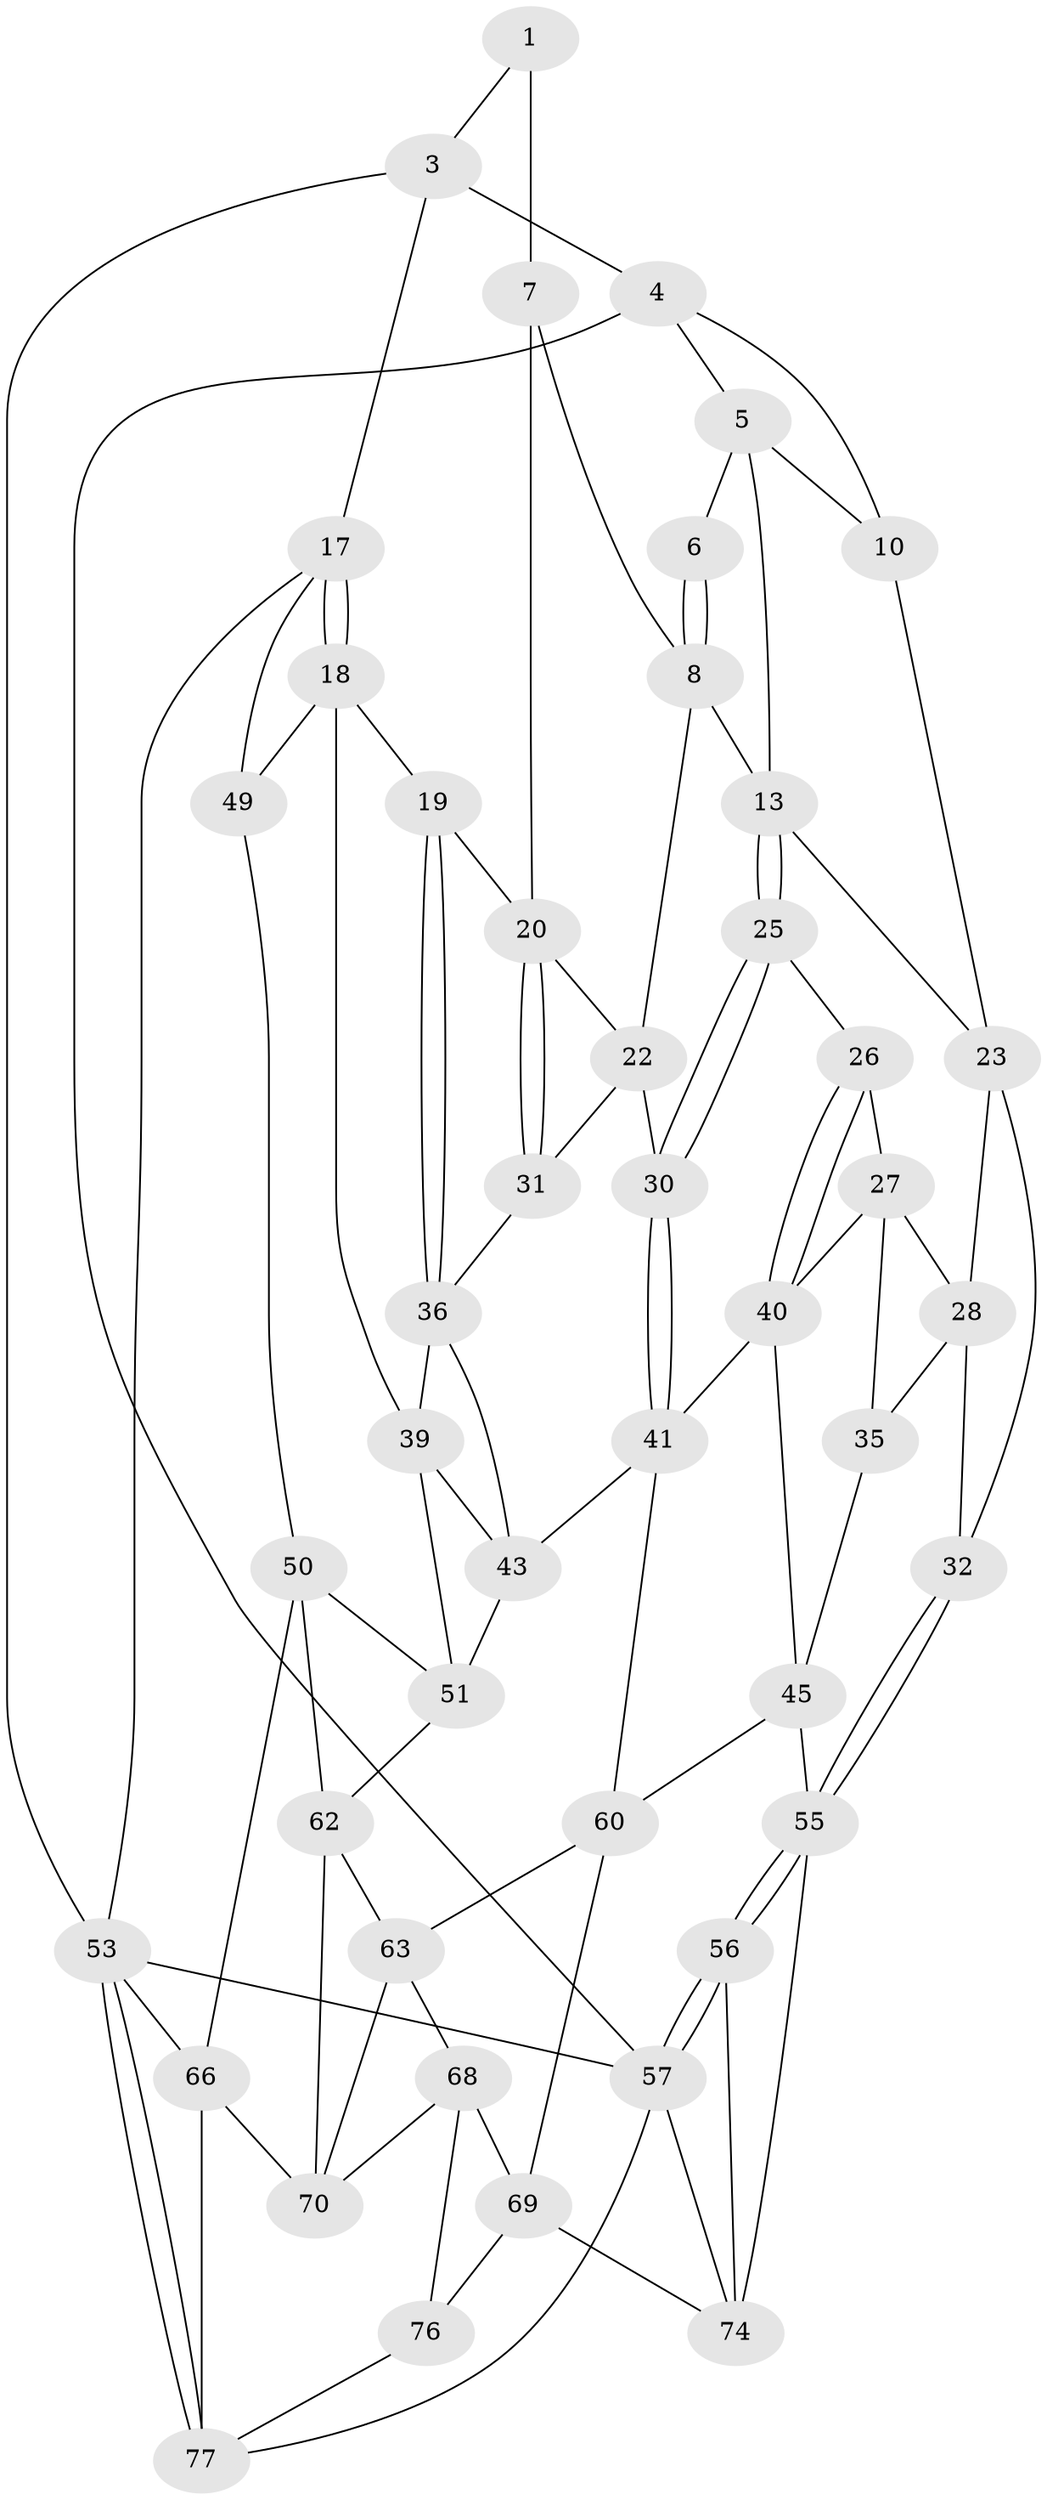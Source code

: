 // Generated by graph-tools (version 1.1) at 2025/52/02/27/25 19:52:35]
// undirected, 46 vertices, 97 edges
graph export_dot {
graph [start="1"]
  node [color=gray90,style=filled];
  1 [pos="+0.49698560201670516+0.0637848763026423",super="+2"];
  3 [pos="+0.8659970844582677+0",super="+16"];
  4 [pos="+0.2324763176441666+0",super="+11"];
  5 [pos="+0.28635005792922147+0",super="+9"];
  6 [pos="+0.3632433697765403+0.050650487089478446"];
  7 [pos="+0.46124406500306825+0.17083946342221312",super="+15"];
  8 [pos="+0.4080701421661556+0.1977034407783711",super="+12"];
  10 [pos="+0+0"];
  13 [pos="+0.33866576983204383+0.29510700884973784",super="+14"];
  17 [pos="+1+0.23525981539789556",super="+52"];
  18 [pos="+0.945706092385232+0.3213343581503847",super="+38"];
  19 [pos="+0.8048493617876223+0.3720322107275208"];
  20 [pos="+0.7059191765279638+0.31605675197307337",super="+21"];
  22 [pos="+0.6075008751677686+0.2656683805991582",super="+29"];
  23 [pos="+0.139412798175291+0.2562808064438927",super="+24"];
  25 [pos="+0.3514725254583965+0.35817656764983113"];
  26 [pos="+0.31140182383455256+0.39966124471580755"];
  27 [pos="+0.17788879188814768+0.39856364363656416",super="+34"];
  28 [pos="+0.120894128795109+0.38532115588976684",super="+33"];
  30 [pos="+0.4328981156901229+0.409421476746775"];
  31 [pos="+0.630511087756472+0.49643842200268656"];
  32 [pos="+0+0.400058413447895"];
  35 [pos="+0.1362996360245111+0.5519100550835102"];
  36 [pos="+0.7870943015851897+0.44978758221352266",super="+37"];
  39 [pos="+0.7961974377546653+0.4644906091547777",super="+47"];
  40 [pos="+0.29512923818260606+0.43791180340735797",super="+42"];
  41 [pos="+0.4864663856785061+0.5317926281193457",super="+44"];
  43 [pos="+0.6176217413010751+0.5479614502396973",super="+48"];
  45 [pos="+0.28956306139396143+0.6316100412796776",super="+46"];
  49 [pos="+0.9760409635838253+0.5946495280083274"];
  50 [pos="+0.9647718617035053+0.5989590598175031",super="+64"];
  51 [pos="+0.8485022756987547+0.5878087710037555",super="+59"];
  53 [pos="+1+1",super="+54"];
  55 [pos="+0+0.8192576598507846",super="+58"];
  56 [pos="+0+0.9221040975802618"];
  57 [pos="+0+1",super="+79"];
  60 [pos="+0.4844922844647446+0.7002520285655277",super="+61"];
  62 [pos="+0.7003313332326891+0.684893240325122",super="+65"];
  63 [pos="+0.5756325109315895+0.7257557906297625",super="+67"];
  66 [pos="+0.8733564025763669+0.8517463906902146",super="+71"];
  68 [pos="+0.5257117420271076+0.809006364429573",super="+75"];
  69 [pos="+0.448340872046295+0.7732426085830658",super="+73"];
  70 [pos="+0.6657110995930968+0.8374234270226435",super="+72"];
  74 [pos="+0.35873508526020015+0.8822448807217844",super="+80"];
  76 [pos="+0.5205204822745346+0.8940427823622062"];
  77 [pos="+0.7026368782993805+1",super="+78"];
  1 -- 7 [weight=2];
  1 -- 3;
  3 -- 4 [weight=2];
  3 -- 17;
  3 -- 53;
  4 -- 5;
  4 -- 57;
  4 -- 10;
  5 -- 6;
  5 -- 10;
  5 -- 13;
  6 -- 8;
  6 -- 8;
  7 -- 8;
  7 -- 20;
  8 -- 13;
  8 -- 22;
  10 -- 23;
  13 -- 25;
  13 -- 25;
  13 -- 23;
  17 -- 18;
  17 -- 18;
  17 -- 53;
  17 -- 49;
  18 -- 19;
  18 -- 49;
  18 -- 39;
  19 -- 20;
  19 -- 36;
  19 -- 36;
  20 -- 31;
  20 -- 31;
  20 -- 22;
  22 -- 31;
  22 -- 30;
  23 -- 28;
  23 -- 32;
  25 -- 26;
  25 -- 30;
  25 -- 30;
  26 -- 27;
  26 -- 40;
  26 -- 40;
  27 -- 28;
  27 -- 40;
  27 -- 35;
  28 -- 32;
  28 -- 35;
  30 -- 41;
  30 -- 41;
  31 -- 36;
  32 -- 55;
  32 -- 55;
  35 -- 45;
  36 -- 39;
  36 -- 43;
  39 -- 51;
  39 -- 43;
  40 -- 41;
  40 -- 45;
  41 -- 43;
  41 -- 60;
  43 -- 51;
  45 -- 55;
  45 -- 60;
  49 -- 50;
  50 -- 51;
  50 -- 66;
  50 -- 62;
  51 -- 62;
  53 -- 77;
  53 -- 77;
  53 -- 57;
  53 -- 66;
  55 -- 56;
  55 -- 56;
  55 -- 74;
  56 -- 57;
  56 -- 57;
  56 -- 74;
  57 -- 74;
  57 -- 77;
  60 -- 63;
  60 -- 69;
  62 -- 63;
  62 -- 70;
  63 -- 68;
  63 -- 70;
  66 -- 77;
  66 -- 70;
  68 -- 69;
  68 -- 70;
  68 -- 76;
  69 -- 74;
  69 -- 76;
  76 -- 77;
}
